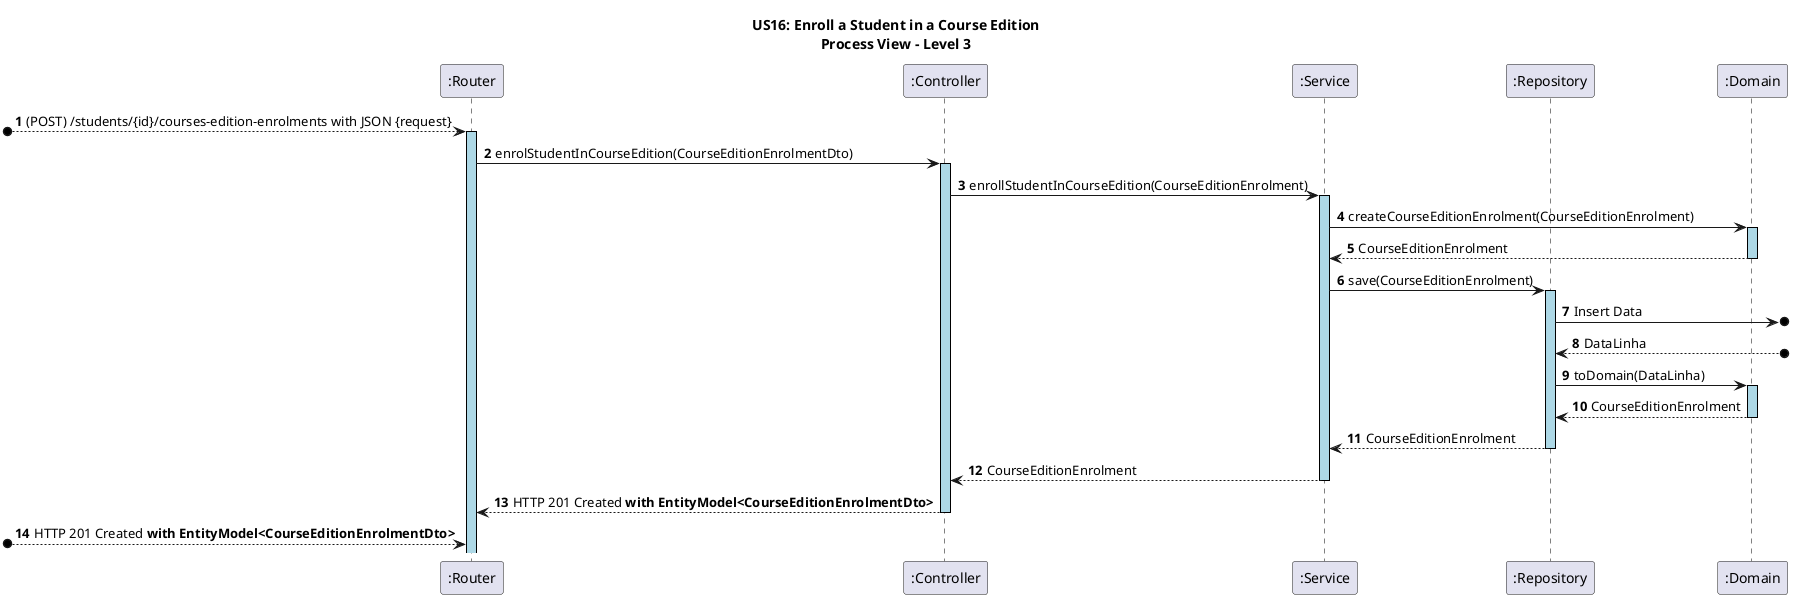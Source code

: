@startuml
autonumber

skinparam sequence {
    LifelineBorderColor black
    LifelineBackgroundColor LightBlue
    ActorBorderColor black
    ActorBackgroundColor LightGray
}

title US16: Enroll a Student in a Course Edition\nProcess View – Level 3

participant ":Router" as RT
participant ":Controller" as CT
participant ":Service" as SE
participant ":Repository" as RE
participant ":Domain" as DM


 [o--> RT ++: (POST) /students/{id}/courses-edition-enrolments with JSON {request}
RT -> CT ++: enrolStudentInCourseEdition(CourseEditionEnrolmentDto)

CT -> SE ++: enrollStudentInCourseEdition(CourseEditionEnrolment)


SE -> DM ++: createCourseEditionEnrolment(CourseEditionEnrolment)
DM --> SE --: CourseEditionEnrolment

SE -> RE ++: save(CourseEditionEnrolment)


RE ->o]: Insert Data
RE <--o]: DataLinha


RE -> DM ++: toDomain(DataLinha)
DM --> RE --: CourseEditionEnrolment

RE --> SE --: CourseEditionEnrolment

SE --> CT --: CourseEditionEnrolment

CT --> RT --: HTTP 201 Created **with EntityModel<CourseEditionEnrolmentDto>**

[o-->  RT: HTTP 201 Created **with EntityModel<CourseEditionEnrolmentDto>**

@enduml
